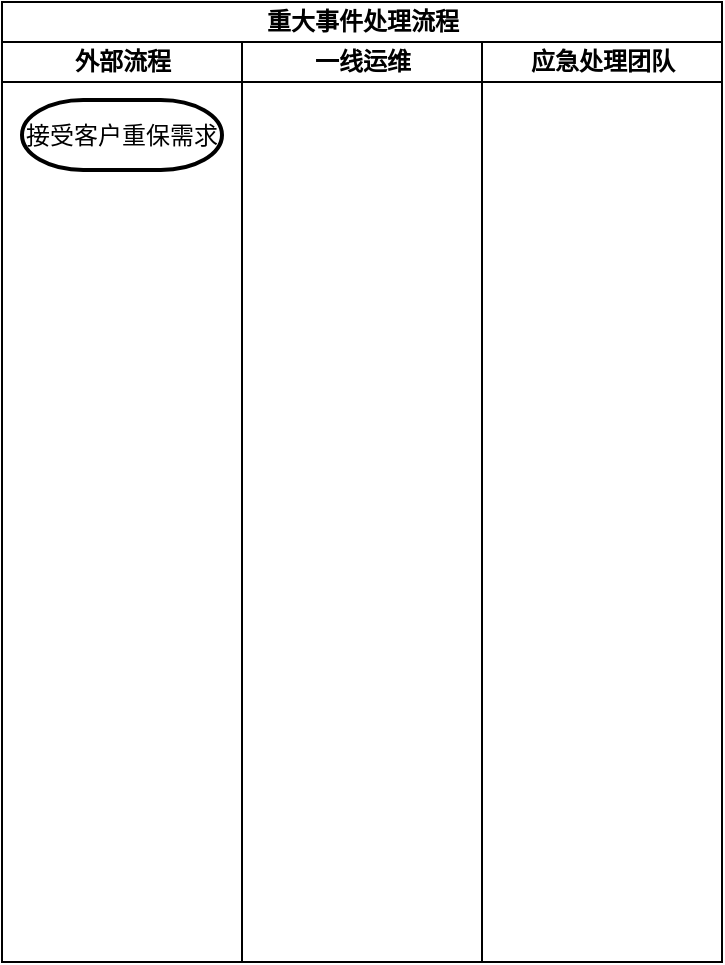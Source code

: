<mxfile version="21.6.8" type="github">
  <diagram name="第 1 页" id="BFa8TH5ItO02IadE21Wm">
    <mxGraphModel dx="971" dy="605" grid="0" gridSize="10" guides="1" tooltips="1" connect="1" arrows="1" fold="1" page="0" pageScale="1" pageWidth="827" pageHeight="1169" math="0" shadow="0">
      <root>
        <mxCell id="0" />
        <mxCell id="1" parent="0" />
        <mxCell id="cXwWaO3oJ8aVy1YwnYPj-1" value="重大事件处理流程" style="swimlane;childLayout=stackLayout;resizeParent=1;resizeParentMax=0;startSize=20;html=1;" vertex="1" parent="1">
          <mxGeometry x="233.0" y="74" width="360" height="480" as="geometry" />
        </mxCell>
        <mxCell id="cXwWaO3oJ8aVy1YwnYPj-2" value="外部流程" style="swimlane;startSize=20;html=1;" vertex="1" parent="cXwWaO3oJ8aVy1YwnYPj-1">
          <mxGeometry y="20" width="120" height="460" as="geometry" />
        </mxCell>
        <mxCell id="cXwWaO3oJ8aVy1YwnYPj-7" value="接受客户重保需求" style="strokeWidth=2;html=1;shape=mxgraph.flowchart.terminator;whiteSpace=wrap;" vertex="1" parent="cXwWaO3oJ8aVy1YwnYPj-2">
          <mxGeometry x="10" y="29" width="100" height="35" as="geometry" />
        </mxCell>
        <mxCell id="cXwWaO3oJ8aVy1YwnYPj-3" value="一线运维" style="swimlane;startSize=20;html=1;" vertex="1" parent="cXwWaO3oJ8aVy1YwnYPj-1">
          <mxGeometry x="120" y="20" width="120" height="460" as="geometry" />
        </mxCell>
        <mxCell id="cXwWaO3oJ8aVy1YwnYPj-4" value="应急处理团队" style="swimlane;startSize=20;html=1;" vertex="1" parent="cXwWaO3oJ8aVy1YwnYPj-1">
          <mxGeometry x="240" y="20" width="120" height="460" as="geometry" />
        </mxCell>
      </root>
    </mxGraphModel>
  </diagram>
</mxfile>
